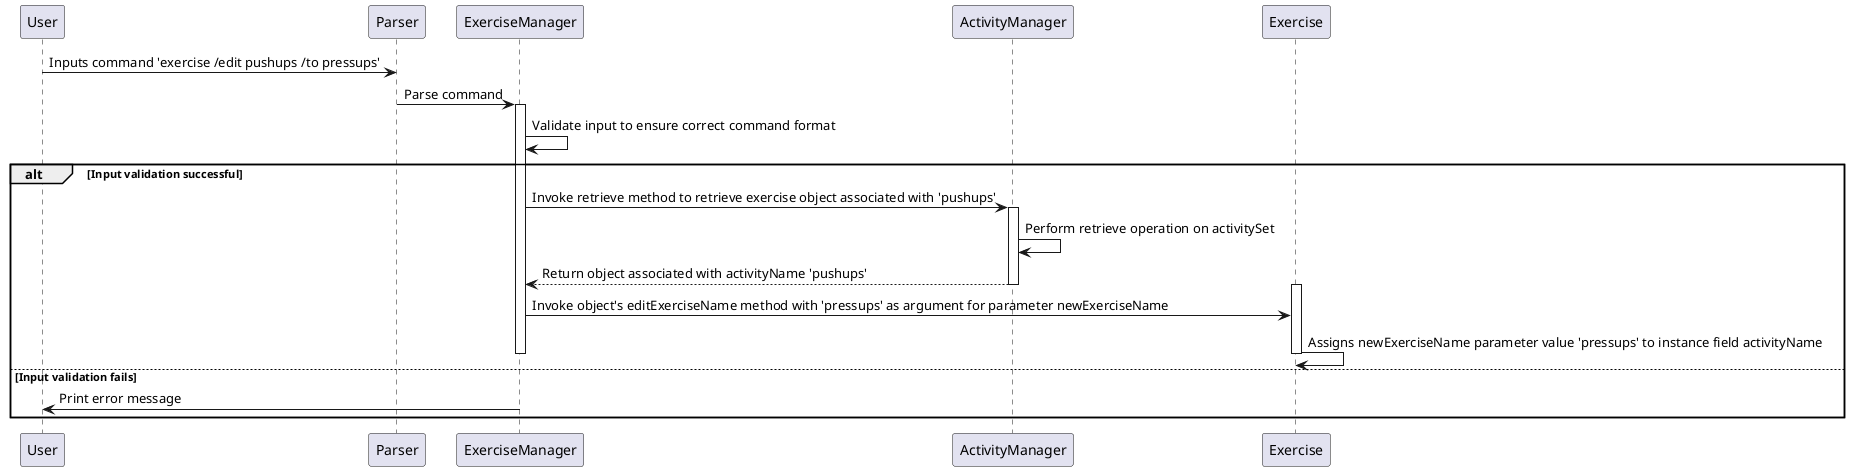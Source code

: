 @startuml SequenceDiagram

participant User
participant Parser
participant ExerciseManager
participant ActivityManager
participant Exercise

User -> Parser: Inputs command 'exercise /edit pushups /to pressups'
Parser -> ExerciseManager: Parse command
activate ExerciseManager
ExerciseManager -> ExerciseManager: Validate input to ensure correct command format
alt Input validation successful
    ExerciseManager -> ActivityManager: Invoke retrieve method to retrieve exercise object associated with 'pushups'
    activate ActivityManager
    ActivityManager -> ActivityManager: Perform retrieve operation on activitySet
    ActivityManager --> ExerciseManager: Return object associated with activityName 'pushups'
    deactivate ActivityManager
    activate Exercise
    ExerciseManager -> Exercise: Invoke object's editExerciseName method with 'pressups' as argument for parameter newExerciseName
    Exercise -> Exercise: Assigns newExerciseName parameter value 'pressups' to instance field activityName
    deactivate Exercise
    deactivate ExerciseManager
else Input validation fails
    ExerciseManager -> User: Print error message
end

@enduml